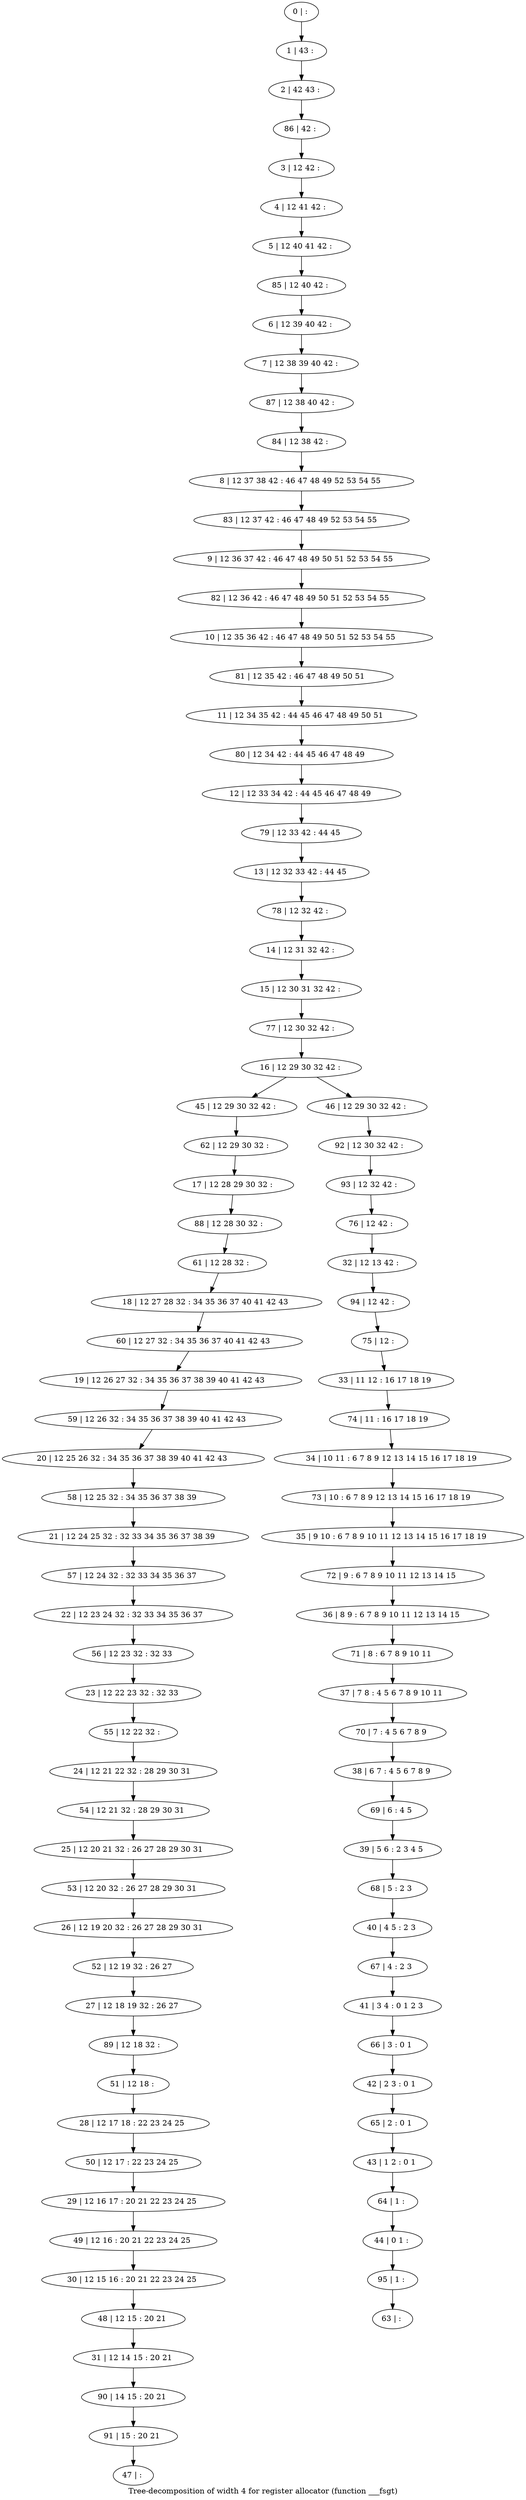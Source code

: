 digraph G {
graph [label="Tree-decomposition of width 4 for register allocator (function ___fsgt)"]
0[label="0 | : "];
1[label="1 | 43 : "];
2[label="2 | 42 43 : "];
3[label="3 | 12 42 : "];
4[label="4 | 12 41 42 : "];
5[label="5 | 12 40 41 42 : "];
6[label="6 | 12 39 40 42 : "];
7[label="7 | 12 38 39 40 42 : "];
8[label="8 | 12 37 38 42 : 46 47 48 49 52 53 54 55 "];
9[label="9 | 12 36 37 42 : 46 47 48 49 50 51 52 53 54 55 "];
10[label="10 | 12 35 36 42 : 46 47 48 49 50 51 52 53 54 55 "];
11[label="11 | 12 34 35 42 : 44 45 46 47 48 49 50 51 "];
12[label="12 | 12 33 34 42 : 44 45 46 47 48 49 "];
13[label="13 | 12 32 33 42 : 44 45 "];
14[label="14 | 12 31 32 42 : "];
15[label="15 | 12 30 31 32 42 : "];
16[label="16 | 12 29 30 32 42 : "];
17[label="17 | 12 28 29 30 32 : "];
18[label="18 | 12 27 28 32 : 34 35 36 37 40 41 42 43 "];
19[label="19 | 12 26 27 32 : 34 35 36 37 38 39 40 41 42 43 "];
20[label="20 | 12 25 26 32 : 34 35 36 37 38 39 40 41 42 43 "];
21[label="21 | 12 24 25 32 : 32 33 34 35 36 37 38 39 "];
22[label="22 | 12 23 24 32 : 32 33 34 35 36 37 "];
23[label="23 | 12 22 23 32 : 32 33 "];
24[label="24 | 12 21 22 32 : 28 29 30 31 "];
25[label="25 | 12 20 21 32 : 26 27 28 29 30 31 "];
26[label="26 | 12 19 20 32 : 26 27 28 29 30 31 "];
27[label="27 | 12 18 19 32 : 26 27 "];
28[label="28 | 12 17 18 : 22 23 24 25 "];
29[label="29 | 12 16 17 : 20 21 22 23 24 25 "];
30[label="30 | 12 15 16 : 20 21 22 23 24 25 "];
31[label="31 | 12 14 15 : 20 21 "];
32[label="32 | 12 13 42 : "];
33[label="33 | 11 12 : 16 17 18 19 "];
34[label="34 | 10 11 : 6 7 8 9 12 13 14 15 16 17 18 19 "];
35[label="35 | 9 10 : 6 7 8 9 10 11 12 13 14 15 16 17 18 19 "];
36[label="36 | 8 9 : 6 7 8 9 10 11 12 13 14 15 "];
37[label="37 | 7 8 : 4 5 6 7 8 9 10 11 "];
38[label="38 | 6 7 : 4 5 6 7 8 9 "];
39[label="39 | 5 6 : 2 3 4 5 "];
40[label="40 | 4 5 : 2 3 "];
41[label="41 | 3 4 : 0 1 2 3 "];
42[label="42 | 2 3 : 0 1 "];
43[label="43 | 1 2 : 0 1 "];
44[label="44 | 0 1 : "];
45[label="45 | 12 29 30 32 42 : "];
46[label="46 | 12 29 30 32 42 : "];
47[label="47 | : "];
48[label="48 | 12 15 : 20 21 "];
49[label="49 | 12 16 : 20 21 22 23 24 25 "];
50[label="50 | 12 17 : 22 23 24 25 "];
51[label="51 | 12 18 : "];
52[label="52 | 12 19 32 : 26 27 "];
53[label="53 | 12 20 32 : 26 27 28 29 30 31 "];
54[label="54 | 12 21 32 : 28 29 30 31 "];
55[label="55 | 12 22 32 : "];
56[label="56 | 12 23 32 : 32 33 "];
57[label="57 | 12 24 32 : 32 33 34 35 36 37 "];
58[label="58 | 12 25 32 : 34 35 36 37 38 39 "];
59[label="59 | 12 26 32 : 34 35 36 37 38 39 40 41 42 43 "];
60[label="60 | 12 27 32 : 34 35 36 37 40 41 42 43 "];
61[label="61 | 12 28 32 : "];
62[label="62 | 12 29 30 32 : "];
63[label="63 | : "];
64[label="64 | 1 : "];
65[label="65 | 2 : 0 1 "];
66[label="66 | 3 : 0 1 "];
67[label="67 | 4 : 2 3 "];
68[label="68 | 5 : 2 3 "];
69[label="69 | 6 : 4 5 "];
70[label="70 | 7 : 4 5 6 7 8 9 "];
71[label="71 | 8 : 6 7 8 9 10 11 "];
72[label="72 | 9 : 6 7 8 9 10 11 12 13 14 15 "];
73[label="73 | 10 : 6 7 8 9 12 13 14 15 16 17 18 19 "];
74[label="74 | 11 : 16 17 18 19 "];
75[label="75 | 12 : "];
76[label="76 | 12 42 : "];
77[label="77 | 12 30 32 42 : "];
78[label="78 | 12 32 42 : "];
79[label="79 | 12 33 42 : 44 45 "];
80[label="80 | 12 34 42 : 44 45 46 47 48 49 "];
81[label="81 | 12 35 42 : 46 47 48 49 50 51 "];
82[label="82 | 12 36 42 : 46 47 48 49 50 51 52 53 54 55 "];
83[label="83 | 12 37 42 : 46 47 48 49 52 53 54 55 "];
84[label="84 | 12 38 42 : "];
85[label="85 | 12 40 42 : "];
86[label="86 | 42 : "];
87[label="87 | 12 38 40 42 : "];
88[label="88 | 12 28 30 32 : "];
89[label="89 | 12 18 32 : "];
90[label="90 | 14 15 : 20 21 "];
91[label="91 | 15 : 20 21 "];
92[label="92 | 12 30 32 42 : "];
93[label="93 | 12 32 42 : "];
94[label="94 | 12 42 : "];
95[label="95 | 1 : "];
0->1 ;
1->2 ;
3->4 ;
4->5 ;
6->7 ;
14->15 ;
16->45 ;
16->46 ;
48->31 ;
30->48 ;
49->30 ;
29->49 ;
50->29 ;
28->50 ;
51->28 ;
52->27 ;
26->52 ;
53->26 ;
25->53 ;
54->25 ;
24->54 ;
55->24 ;
23->55 ;
56->23 ;
22->56 ;
57->22 ;
21->57 ;
58->21 ;
20->58 ;
59->20 ;
19->59 ;
60->19 ;
18->60 ;
61->18 ;
62->17 ;
45->62 ;
64->44 ;
43->64 ;
65->43 ;
42->65 ;
66->42 ;
41->66 ;
67->41 ;
40->67 ;
68->40 ;
39->68 ;
69->39 ;
38->69 ;
70->38 ;
37->70 ;
71->37 ;
36->71 ;
72->36 ;
35->72 ;
73->35 ;
34->73 ;
74->34 ;
33->74 ;
75->33 ;
76->32 ;
77->16 ;
15->77 ;
78->14 ;
13->78 ;
79->13 ;
12->79 ;
80->12 ;
11->80 ;
81->11 ;
10->81 ;
82->10 ;
9->82 ;
83->9 ;
8->83 ;
84->8 ;
85->6 ;
5->85 ;
86->3 ;
2->86 ;
87->84 ;
7->87 ;
88->61 ;
17->88 ;
89->51 ;
27->89 ;
31->90 ;
91->47 ;
90->91 ;
46->92 ;
93->76 ;
92->93 ;
94->75 ;
32->94 ;
95->63 ;
44->95 ;
}
